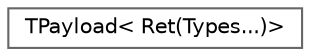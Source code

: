 digraph "Graphical Class Hierarchy"
{
 // INTERACTIVE_SVG=YES
 // LATEX_PDF_SIZE
  bgcolor="transparent";
  edge [fontname=Helvetica,fontsize=10,labelfontname=Helvetica,labelfontsize=10];
  node [fontname=Helvetica,fontsize=10,shape=box,height=0.2,width=0.4];
  rankdir="LR";
  Node0 [id="Node000000",label="TPayload\< Ret(Types...)\>",height=0.2,width=0.4,color="grey40", fillcolor="white", style="filled",URL="$df/dd0/structTPayload_3_01Ret_07Types_8_8_8_08_4.html",tooltip=" "];
}
